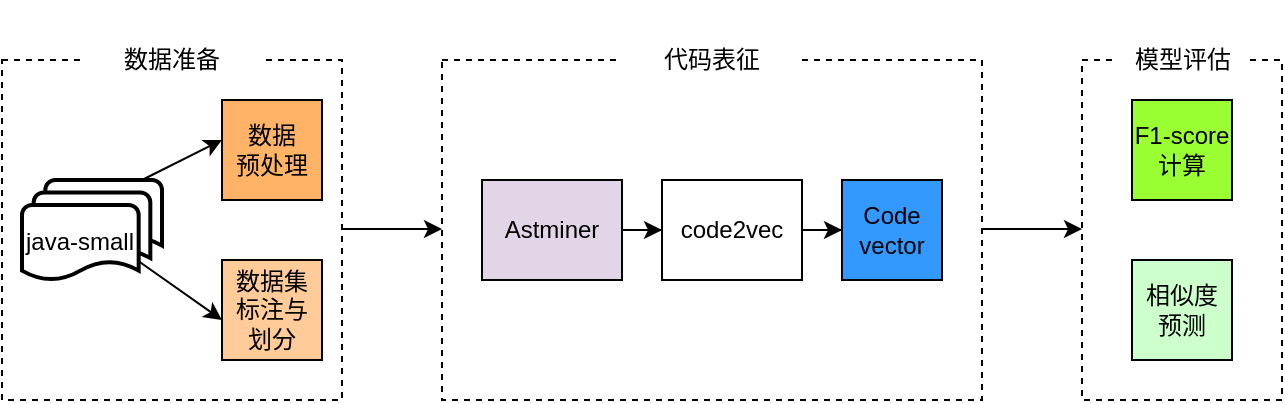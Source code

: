 <mxfile version="14.6.9" type="github">
  <diagram id="JVltaT_nDNOEHpSQOxmV" name="Page-1">
    <mxGraphModel dx="782" dy="551" grid="0" gridSize="10" guides="1" tooltips="1" connect="1" arrows="1" fold="1" page="1" pageScale="1" pageWidth="827" pageHeight="1169" math="0" shadow="0">
      <root>
        <mxCell id="0" />
        <mxCell id="1" parent="0" />
        <mxCell id="EP9sFhI_LQ-2BoXjK-Tm-1" value="" style="whiteSpace=wrap;html=1;aspect=fixed;dashed=1;" vertex="1" parent="1">
          <mxGeometry x="80" y="240" width="170" height="170" as="geometry" />
        </mxCell>
        <mxCell id="EP9sFhI_LQ-2BoXjK-Tm-2" value="数据准备" style="text;html=1;align=center;verticalAlign=middle;whiteSpace=wrap;rounded=0;dashed=1;labelBackgroundColor=none;fillColor=#ffffff;" vertex="1" parent="1">
          <mxGeometry x="120" y="210" width="90" height="60" as="geometry" />
        </mxCell>
        <mxCell id="EP9sFhI_LQ-2BoXjK-Tm-3" value="&lt;div&gt;数据&lt;/div&gt;&lt;div&gt;预处理&lt;br&gt;&lt;/div&gt;" style="whiteSpace=wrap;html=1;aspect=fixed;labelBackgroundColor=none;fillColor=#FFB366;" vertex="1" parent="1">
          <mxGeometry x="190" y="260" width="50" height="50" as="geometry" />
        </mxCell>
        <mxCell id="EP9sFhI_LQ-2BoXjK-Tm-4" value="&lt;div&gt;数据集&lt;/div&gt;&lt;div&gt;标注与&lt;/div&gt;&lt;div&gt;划分&lt;/div&gt;" style="whiteSpace=wrap;html=1;aspect=fixed;labelBackgroundColor=none;fillColor=#FFCC99;" vertex="1" parent="1">
          <mxGeometry x="190" y="340" width="50" height="50" as="geometry" />
        </mxCell>
        <mxCell id="EP9sFhI_LQ-2BoXjK-Tm-6" value="" style="endArrow=classic;html=1;" edge="1" parent="1">
          <mxGeometry width="50" height="50" relative="1" as="geometry">
            <mxPoint x="250" y="324.5" as="sourcePoint" />
            <mxPoint x="300" y="324.5" as="targetPoint" />
          </mxGeometry>
        </mxCell>
        <mxCell id="EP9sFhI_LQ-2BoXjK-Tm-22" value="" style="group" vertex="1" connectable="0" parent="1">
          <mxGeometry x="90" y="300" width="70" height="50" as="geometry" />
        </mxCell>
        <mxCell id="EP9sFhI_LQ-2BoXjK-Tm-19" value="" style="strokeWidth=2;html=1;shape=mxgraph.flowchart.document2;whiteSpace=wrap;size=0.25;shadow=0;" vertex="1" parent="EP9sFhI_LQ-2BoXjK-Tm-22">
          <mxGeometry x="11.667" width="58.333" height="37.5" as="geometry" />
        </mxCell>
        <mxCell id="EP9sFhI_LQ-2BoXjK-Tm-20" value="" style="strokeWidth=2;html=1;shape=mxgraph.flowchart.document2;whiteSpace=wrap;size=0.25;shadow=0;" vertex="1" parent="EP9sFhI_LQ-2BoXjK-Tm-22">
          <mxGeometry x="5.833" y="6.25" width="58.333" height="37.5" as="geometry" />
        </mxCell>
        <mxCell id="EP9sFhI_LQ-2BoXjK-Tm-21" value="java-small" style="strokeWidth=2;html=1;shape=mxgraph.flowchart.document2;whiteSpace=wrap;size=0.25;shadow=0;" vertex="1" parent="EP9sFhI_LQ-2BoXjK-Tm-22">
          <mxGeometry y="12.5" width="58.333" height="37.5" as="geometry" />
        </mxCell>
        <mxCell id="EP9sFhI_LQ-2BoXjK-Tm-23" value="" style="endArrow=classic;html=1;" edge="1" parent="1">
          <mxGeometry width="50" height="50" relative="1" as="geometry">
            <mxPoint x="150" y="300" as="sourcePoint" />
            <mxPoint x="190" y="280" as="targetPoint" />
          </mxGeometry>
        </mxCell>
        <mxCell id="EP9sFhI_LQ-2BoXjK-Tm-24" value="" style="endArrow=classic;html=1;exitX=1;exitY=0.75;exitDx=0;exitDy=0;exitPerimeter=0;" edge="1" parent="1" source="EP9sFhI_LQ-2BoXjK-Tm-21">
          <mxGeometry width="50" height="50" relative="1" as="geometry">
            <mxPoint x="150" y="350" as="sourcePoint" />
            <mxPoint x="190" y="370" as="targetPoint" />
          </mxGeometry>
        </mxCell>
        <mxCell id="EP9sFhI_LQ-2BoXjK-Tm-25" value="" style="whiteSpace=wrap;html=1;dashed=1;" vertex="1" parent="1">
          <mxGeometry x="300" y="240" width="270" height="170" as="geometry" />
        </mxCell>
        <mxCell id="EP9sFhI_LQ-2BoXjK-Tm-26" value="代码表征" style="text;html=1;align=center;verticalAlign=middle;whiteSpace=wrap;rounded=0;dashed=1;labelBackgroundColor=none;fillColor=#ffffff;" vertex="1" parent="1">
          <mxGeometry x="390" y="210" width="90" height="60" as="geometry" />
        </mxCell>
        <mxCell id="EP9sFhI_LQ-2BoXjK-Tm-40" value="" style="edgeStyle=orthogonalEdgeStyle;rounded=0;orthogonalLoop=1;jettySize=auto;html=1;" edge="1" parent="1" source="EP9sFhI_LQ-2BoXjK-Tm-27" target="EP9sFhI_LQ-2BoXjK-Tm-28">
          <mxGeometry relative="1" as="geometry" />
        </mxCell>
        <mxCell id="EP9sFhI_LQ-2BoXjK-Tm-27" value="code2vec" style="whiteSpace=wrap;html=1;labelBackgroundColor=none;fillColor=#FFFFFF;" vertex="1" parent="1">
          <mxGeometry x="410" y="300" width="70" height="50" as="geometry" />
        </mxCell>
        <mxCell id="EP9sFhI_LQ-2BoXjK-Tm-28" value="&lt;div&gt;Code&lt;/div&gt;&lt;div&gt;vector&lt;br&gt;&lt;/div&gt;" style="whiteSpace=wrap;html=1;aspect=fixed;labelBackgroundColor=none;fillColor=#3399FF;" vertex="1" parent="1">
          <mxGeometry x="500" y="300" width="50" height="50" as="geometry" />
        </mxCell>
        <mxCell id="EP9sFhI_LQ-2BoXjK-Tm-39" value="" style="edgeStyle=orthogonalEdgeStyle;rounded=0;orthogonalLoop=1;jettySize=auto;html=1;entryX=0;entryY=0.5;entryDx=0;entryDy=0;" edge="1" parent="1" source="EP9sFhI_LQ-2BoXjK-Tm-38" target="EP9sFhI_LQ-2BoXjK-Tm-27">
          <mxGeometry relative="1" as="geometry" />
        </mxCell>
        <mxCell id="EP9sFhI_LQ-2BoXjK-Tm-38" value="Astminer" style="whiteSpace=wrap;html=1;labelBackgroundColor=none;fillColor=#E1D5E7;" vertex="1" parent="1">
          <mxGeometry x="320" y="300" width="70" height="50" as="geometry" />
        </mxCell>
        <mxCell id="EP9sFhI_LQ-2BoXjK-Tm-41" value="" style="whiteSpace=wrap;html=1;dashed=1;" vertex="1" parent="1">
          <mxGeometry x="620" y="240" width="100" height="170" as="geometry" />
        </mxCell>
        <mxCell id="EP9sFhI_LQ-2BoXjK-Tm-42" value="模型评估" style="text;html=1;align=center;verticalAlign=middle;whiteSpace=wrap;rounded=0;dashed=1;labelBackgroundColor=none;fillColor=#ffffff;" vertex="1" parent="1">
          <mxGeometry x="637.5" y="210" width="65" height="60" as="geometry" />
        </mxCell>
        <mxCell id="EP9sFhI_LQ-2BoXjK-Tm-43" value="&lt;div&gt;F1-score&lt;/div&gt;&lt;div&gt;计算&lt;br&gt;&lt;/div&gt;" style="whiteSpace=wrap;html=1;aspect=fixed;labelBackgroundColor=none;fillColor=#99FF33;" vertex="1" parent="1">
          <mxGeometry x="645" y="260" width="50" height="50" as="geometry" />
        </mxCell>
        <mxCell id="EP9sFhI_LQ-2BoXjK-Tm-44" value="&lt;div&gt;相似度&lt;/div&gt;&lt;div&gt;预测&lt;br&gt;&lt;/div&gt;" style="whiteSpace=wrap;html=1;aspect=fixed;labelBackgroundColor=none;fillColor=#CCFFCC;" vertex="1" parent="1">
          <mxGeometry x="645" y="340" width="50" height="50" as="geometry" />
        </mxCell>
        <mxCell id="EP9sFhI_LQ-2BoXjK-Tm-51" value="" style="endArrow=classic;html=1;" edge="1" parent="1">
          <mxGeometry width="50" height="50" relative="1" as="geometry">
            <mxPoint x="570" y="324.5" as="sourcePoint" />
            <mxPoint x="620" y="324.5" as="targetPoint" />
          </mxGeometry>
        </mxCell>
      </root>
    </mxGraphModel>
  </diagram>
</mxfile>
